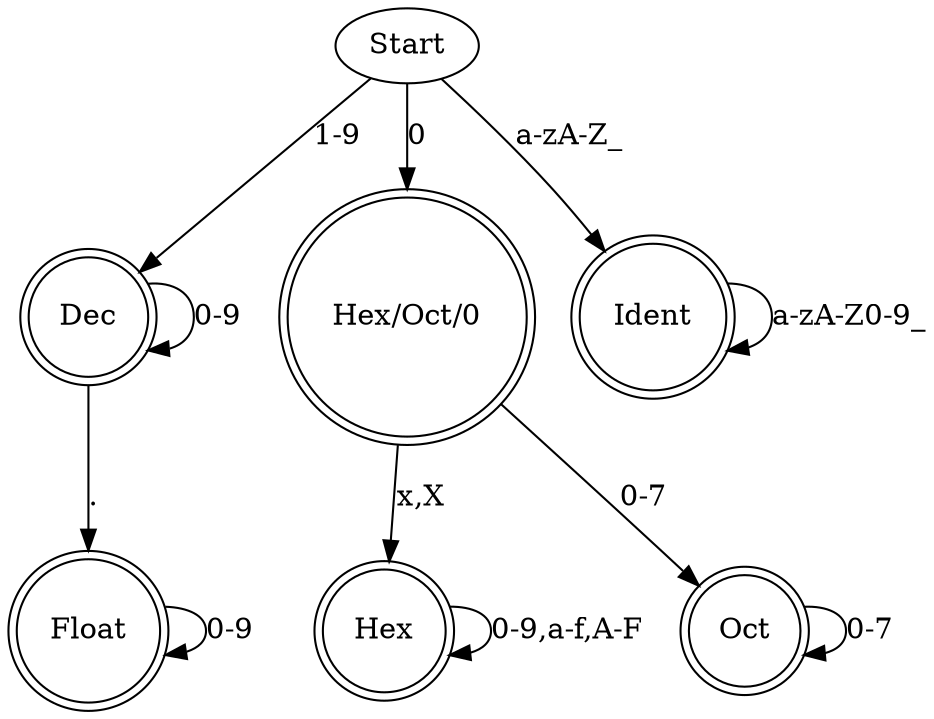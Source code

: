 digraph number_ident{
a[label = "Start"]
b[label = "Dec" shape="doublecircle"]
c[label = "Hex/Oct/0" shape="doublecircle"]
a->b[label="1-9"]
b->b[label="0-9"]
a->c[label="0"]
d[label = "Hex" shape="doublecircle"]
e[label = "Oct" shape="doublecircle"]
c->d[label="x,X"]
d->d[label="0-9,a-f,A-F"]
c->e[label="0-7"]
e->e[label="0-7"]
f[label="Float"shape="doublecircle"]
b->f[label="."]
f->f[label="0-9"]
g[label="Ident"shape="doublecircle"]
a->g[label="a-zA-Z_"]
g->g[label="a-zA-Z0-9_"]
}